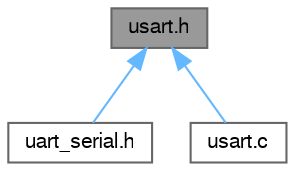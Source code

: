 digraph "usart.h"
{
 // LATEX_PDF_SIZE
  bgcolor="transparent";
  edge [fontname=FreeSans,fontsize=10,labelfontname=FreeSans,labelfontsize=10];
  node [fontname=FreeSans,fontsize=10,shape=box,height=0.2,width=0.4];
  Node1 [label="usart.h",height=0.2,width=0.4,color="gray40", fillcolor="grey60", style="filled", fontcolor="black",tooltip="Universal Synchronous Asynchronous Receiver Transmitter (USART) driver for SAM."];
  Node1 -> Node2 [dir="back",color="steelblue1",style="solid"];
  Node2 [label="uart_serial.h",height=0.2,width=0.4,color="grey40", fillcolor="white", style="filled",URL="$uart__serial_8h.html",tooltip="Uart Serial for SAM."];
  Node1 -> Node3 [dir="back",color="steelblue1",style="solid"];
  Node3 [label="usart.c",height=0.2,width=0.4,color="grey40", fillcolor="white", style="filled",URL="$usart_8c.html",tooltip="Universal Synchronous Asynchronous Receiver Transmitter (USART) driver for SAM."];
}
